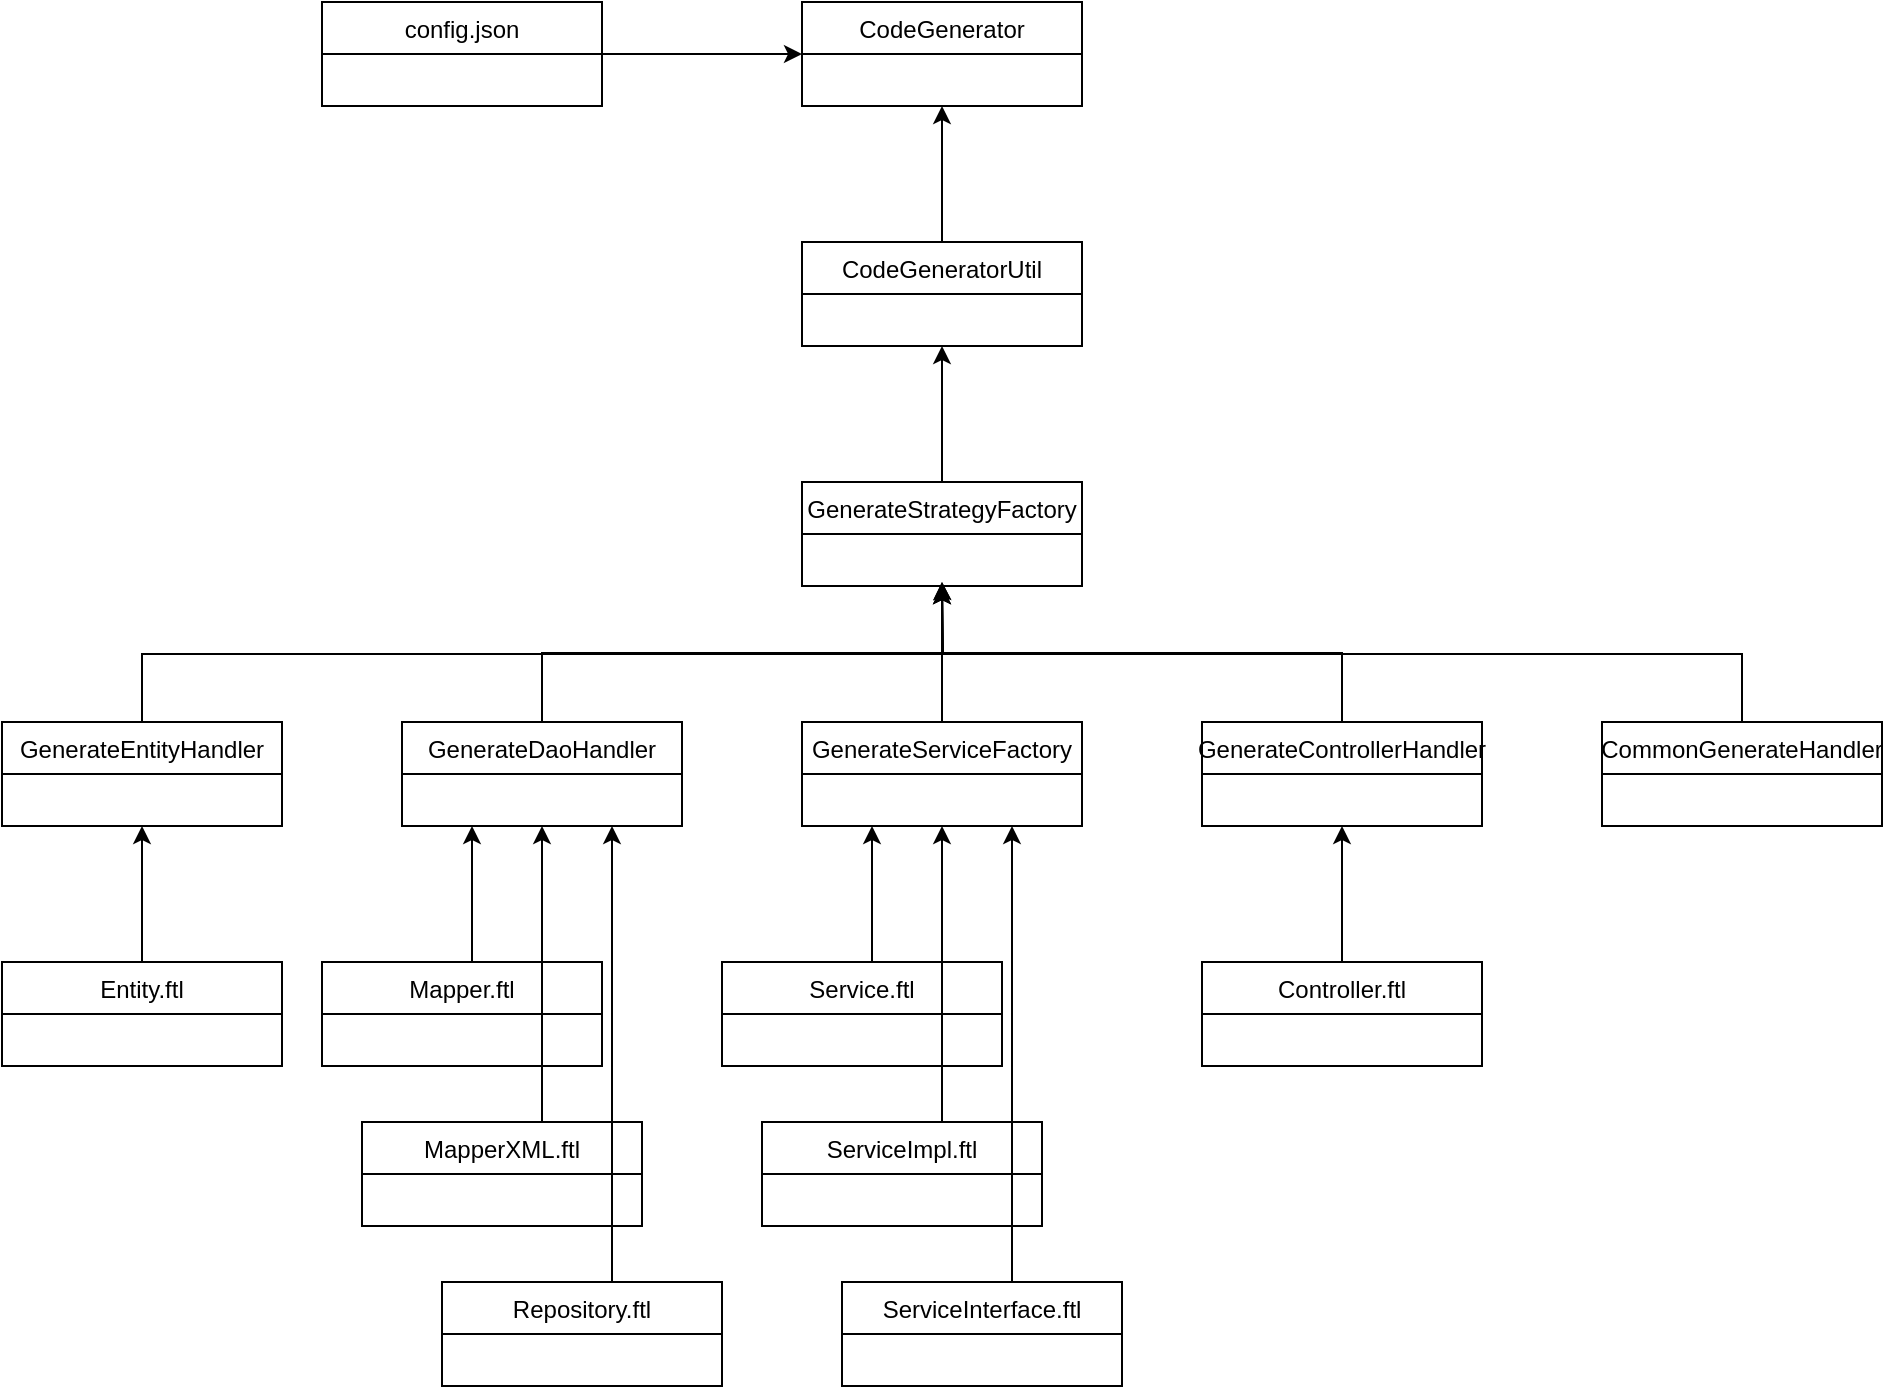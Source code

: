 <mxfile version="13.9.9" type="device"><diagram id="C5RBs43oDa-KdzZeNtuy" name="Page-1"><mxGraphModel dx="2173" dy="680" grid="1" gridSize="10" guides="1" tooltips="1" connect="1" arrows="1" fold="1" page="1" pageScale="1" pageWidth="1227" pageHeight="1669" math="0" shadow="0"><root><mxCell id="WIyWlLk6GJQsqaUBKTNV-0"/><mxCell id="WIyWlLk6GJQsqaUBKTNV-1" parent="WIyWlLk6GJQsqaUBKTNV-0"/><mxCell id="0LRG5D97LS1QgIjCgfn6-11" style="edgeStyle=orthogonalEdgeStyle;rounded=0;orthogonalLoop=1;jettySize=auto;html=1;exitX=1;exitY=0.5;exitDx=0;exitDy=0;entryX=0;entryY=0.5;entryDx=0;entryDy=0;" edge="1" parent="WIyWlLk6GJQsqaUBKTNV-1" source="0LRG5D97LS1QgIjCgfn6-5" target="0LRG5D97LS1QgIjCgfn6-9"><mxGeometry relative="1" as="geometry"/></mxCell><mxCell id="0LRG5D97LS1QgIjCgfn6-5" value="config.json" style="swimlane;fontStyle=0;childLayout=stackLayout;horizontal=1;startSize=26;fillColor=none;horizontalStack=0;resizeParent=1;resizeParentMax=0;resizeLast=0;collapsible=1;marginBottom=0;" vertex="1" parent="WIyWlLk6GJQsqaUBKTNV-1"><mxGeometry x="120" y="160" width="140" height="52" as="geometry"/></mxCell><mxCell id="0LRG5D97LS1QgIjCgfn6-9" value="CodeGenerator" style="swimlane;fontStyle=0;childLayout=stackLayout;horizontal=1;startSize=26;fillColor=none;horizontalStack=0;resizeParent=1;resizeParentMax=0;resizeLast=0;collapsible=1;marginBottom=0;" vertex="1" parent="WIyWlLk6GJQsqaUBKTNV-1"><mxGeometry x="360" y="160" width="140" height="52" as="geometry"/></mxCell><mxCell id="0LRG5D97LS1QgIjCgfn6-47" style="edgeStyle=orthogonalEdgeStyle;rounded=0;orthogonalLoop=1;jettySize=auto;html=1;exitX=0.5;exitY=0;exitDx=0;exitDy=0;entryX=0.5;entryY=1;entryDx=0;entryDy=0;" edge="1" parent="WIyWlLk6GJQsqaUBKTNV-1" source="0LRG5D97LS1QgIjCgfn6-12" target="0LRG5D97LS1QgIjCgfn6-9"><mxGeometry relative="1" as="geometry"/></mxCell><mxCell id="0LRG5D97LS1QgIjCgfn6-12" value="CodeGeneratorUtil" style="swimlane;fontStyle=0;childLayout=stackLayout;horizontal=1;startSize=26;fillColor=none;horizontalStack=0;resizeParent=1;resizeParentMax=0;resizeLast=0;collapsible=1;marginBottom=0;" vertex="1" parent="WIyWlLk6GJQsqaUBKTNV-1"><mxGeometry x="360" y="280" width="140" height="52" as="geometry"/></mxCell><mxCell id="0LRG5D97LS1QgIjCgfn6-46" style="edgeStyle=orthogonalEdgeStyle;rounded=0;orthogonalLoop=1;jettySize=auto;html=1;exitX=0.5;exitY=0;exitDx=0;exitDy=0;entryX=0.5;entryY=1;entryDx=0;entryDy=0;" edge="1" parent="WIyWlLk6GJQsqaUBKTNV-1" source="0LRG5D97LS1QgIjCgfn6-13" target="0LRG5D97LS1QgIjCgfn6-12"><mxGeometry relative="1" as="geometry"/></mxCell><mxCell id="0LRG5D97LS1QgIjCgfn6-13" value="GenerateStrategyFactory" style="swimlane;fontStyle=0;childLayout=stackLayout;horizontal=1;startSize=26;fillColor=none;horizontalStack=0;resizeParent=1;resizeParentMax=0;resizeLast=0;collapsible=1;marginBottom=0;" vertex="1" parent="WIyWlLk6GJQsqaUBKTNV-1"><mxGeometry x="360" y="400" width="140" height="52" as="geometry"/></mxCell><mxCell id="0LRG5D97LS1QgIjCgfn6-41" style="edgeStyle=orthogonalEdgeStyle;rounded=0;orthogonalLoop=1;jettySize=auto;html=1;exitX=0.5;exitY=0;exitDx=0;exitDy=0;entryX=0.5;entryY=1;entryDx=0;entryDy=0;" edge="1" parent="WIyWlLk6GJQsqaUBKTNV-1" source="0LRG5D97LS1QgIjCgfn6-14" target="0LRG5D97LS1QgIjCgfn6-13"><mxGeometry relative="1" as="geometry"/></mxCell><mxCell id="0LRG5D97LS1QgIjCgfn6-14" value="GenerateEntityHandler" style="swimlane;fontStyle=0;childLayout=stackLayout;horizontal=1;startSize=26;fillColor=none;horizontalStack=0;resizeParent=1;resizeParentMax=0;resizeLast=0;collapsible=1;marginBottom=0;" vertex="1" parent="WIyWlLk6GJQsqaUBKTNV-1"><mxGeometry x="-40" y="520" width="140" height="52" as="geometry"/></mxCell><mxCell id="0LRG5D97LS1QgIjCgfn6-42" style="edgeStyle=orthogonalEdgeStyle;rounded=0;orthogonalLoop=1;jettySize=auto;html=1;exitX=0.5;exitY=0;exitDx=0;exitDy=0;" edge="1" parent="WIyWlLk6GJQsqaUBKTNV-1" source="0LRG5D97LS1QgIjCgfn6-15"><mxGeometry relative="1" as="geometry"><mxPoint x="430" y="450" as="targetPoint"/></mxGeometry></mxCell><mxCell id="0LRG5D97LS1QgIjCgfn6-15" value="GenerateDaoHandler" style="swimlane;fontStyle=0;childLayout=stackLayout;horizontal=1;startSize=26;fillColor=none;horizontalStack=0;resizeParent=1;resizeParentMax=0;resizeLast=0;collapsible=1;marginBottom=0;" vertex="1" parent="WIyWlLk6GJQsqaUBKTNV-1"><mxGeometry x="160" y="520" width="140" height="52" as="geometry"/></mxCell><mxCell id="0LRG5D97LS1QgIjCgfn6-43" style="edgeStyle=orthogonalEdgeStyle;rounded=0;orthogonalLoop=1;jettySize=auto;html=1;exitX=0.5;exitY=0;exitDx=0;exitDy=0;entryX=0.5;entryY=1;entryDx=0;entryDy=0;" edge="1" parent="WIyWlLk6GJQsqaUBKTNV-1" source="0LRG5D97LS1QgIjCgfn6-16" target="0LRG5D97LS1QgIjCgfn6-13"><mxGeometry relative="1" as="geometry"/></mxCell><mxCell id="0LRG5D97LS1QgIjCgfn6-16" value="GenerateServiceFactory" style="swimlane;fontStyle=0;childLayout=stackLayout;horizontal=1;startSize=26;fillColor=none;horizontalStack=0;resizeParent=1;resizeParentMax=0;resizeLast=0;collapsible=1;marginBottom=0;" vertex="1" parent="WIyWlLk6GJQsqaUBKTNV-1"><mxGeometry x="360" y="520" width="140" height="52" as="geometry"/></mxCell><mxCell id="0LRG5D97LS1QgIjCgfn6-44" style="edgeStyle=orthogonalEdgeStyle;rounded=0;orthogonalLoop=1;jettySize=auto;html=1;exitX=0.5;exitY=0;exitDx=0;exitDy=0;" edge="1" parent="WIyWlLk6GJQsqaUBKTNV-1" source="0LRG5D97LS1QgIjCgfn6-17"><mxGeometry relative="1" as="geometry"><mxPoint x="430" y="450" as="targetPoint"/></mxGeometry></mxCell><mxCell id="0LRG5D97LS1QgIjCgfn6-17" value="GenerateControllerHandler" style="swimlane;fontStyle=0;childLayout=stackLayout;horizontal=1;startSize=26;fillColor=none;horizontalStack=0;resizeParent=1;resizeParentMax=0;resizeLast=0;collapsible=1;marginBottom=0;" vertex="1" parent="WIyWlLk6GJQsqaUBKTNV-1"><mxGeometry x="560" y="520" width="140" height="52" as="geometry"/></mxCell><mxCell id="0LRG5D97LS1QgIjCgfn6-45" style="edgeStyle=orthogonalEdgeStyle;rounded=0;orthogonalLoop=1;jettySize=auto;html=1;exitX=0.5;exitY=0;exitDx=0;exitDy=0;entryX=0.5;entryY=1;entryDx=0;entryDy=0;" edge="1" parent="WIyWlLk6GJQsqaUBKTNV-1" source="0LRG5D97LS1QgIjCgfn6-18" target="0LRG5D97LS1QgIjCgfn6-13"><mxGeometry relative="1" as="geometry"/></mxCell><mxCell id="0LRG5D97LS1QgIjCgfn6-18" value="CommonGenerateHandler" style="swimlane;fontStyle=0;childLayout=stackLayout;horizontal=1;startSize=26;fillColor=none;horizontalStack=0;resizeParent=1;resizeParentMax=0;resizeLast=0;collapsible=1;marginBottom=0;" vertex="1" parent="WIyWlLk6GJQsqaUBKTNV-1"><mxGeometry x="760" y="520" width="140" height="52" as="geometry"/></mxCell><mxCell id="0LRG5D97LS1QgIjCgfn6-30" style="edgeStyle=orthogonalEdgeStyle;rounded=0;orthogonalLoop=1;jettySize=auto;html=1;exitX=0.5;exitY=0;exitDx=0;exitDy=0;entryX=0.5;entryY=1;entryDx=0;entryDy=0;" edge="1" parent="WIyWlLk6GJQsqaUBKTNV-1" source="0LRG5D97LS1QgIjCgfn6-20" target="0LRG5D97LS1QgIjCgfn6-14"><mxGeometry relative="1" as="geometry"/></mxCell><mxCell id="0LRG5D97LS1QgIjCgfn6-20" value="Entity.ftl" style="swimlane;fontStyle=0;childLayout=stackLayout;horizontal=1;startSize=26;fillColor=none;horizontalStack=0;resizeParent=1;resizeParentMax=0;resizeLast=0;collapsible=1;marginBottom=0;" vertex="1" parent="WIyWlLk6GJQsqaUBKTNV-1"><mxGeometry x="-40" y="640" width="140" height="52" as="geometry"/></mxCell><mxCell id="0LRG5D97LS1QgIjCgfn6-35" style="edgeStyle=orthogonalEdgeStyle;rounded=0;orthogonalLoop=1;jettySize=auto;html=1;exitX=0.5;exitY=0;exitDx=0;exitDy=0;entryX=0.25;entryY=1;entryDx=0;entryDy=0;" edge="1" parent="WIyWlLk6GJQsqaUBKTNV-1" source="0LRG5D97LS1QgIjCgfn6-21" target="0LRG5D97LS1QgIjCgfn6-15"><mxGeometry relative="1" as="geometry"><Array as="points"><mxPoint x="195" y="640"/></Array></mxGeometry></mxCell><mxCell id="0LRG5D97LS1QgIjCgfn6-21" value="Mapper.ftl" style="swimlane;fontStyle=0;childLayout=stackLayout;horizontal=1;startSize=26;fillColor=none;horizontalStack=0;resizeParent=1;resizeParentMax=0;resizeLast=0;collapsible=1;marginBottom=0;" vertex="1" parent="WIyWlLk6GJQsqaUBKTNV-1"><mxGeometry x="120" y="640" width="140" height="52" as="geometry"/></mxCell><mxCell id="0LRG5D97LS1QgIjCgfn6-37" style="edgeStyle=orthogonalEdgeStyle;rounded=0;orthogonalLoop=1;jettySize=auto;html=1;exitX=0.5;exitY=0;exitDx=0;exitDy=0;entryX=0.25;entryY=1;entryDx=0;entryDy=0;" edge="1" parent="WIyWlLk6GJQsqaUBKTNV-1" source="0LRG5D97LS1QgIjCgfn6-22" target="0LRG5D97LS1QgIjCgfn6-16"><mxGeometry relative="1" as="geometry"><Array as="points"><mxPoint x="395" y="640"/></Array></mxGeometry></mxCell><mxCell id="0LRG5D97LS1QgIjCgfn6-22" value="Service.ftl" style="swimlane;fontStyle=0;childLayout=stackLayout;horizontal=1;startSize=26;fillColor=none;horizontalStack=0;resizeParent=1;resizeParentMax=0;resizeLast=0;collapsible=1;marginBottom=0;" vertex="1" parent="WIyWlLk6GJQsqaUBKTNV-1"><mxGeometry x="320" y="640" width="140" height="52" as="geometry"/></mxCell><mxCell id="0LRG5D97LS1QgIjCgfn6-40" style="edgeStyle=orthogonalEdgeStyle;rounded=0;orthogonalLoop=1;jettySize=auto;html=1;exitX=0.5;exitY=0;exitDx=0;exitDy=0;entryX=0.5;entryY=1;entryDx=0;entryDy=0;" edge="1" parent="WIyWlLk6GJQsqaUBKTNV-1" source="0LRG5D97LS1QgIjCgfn6-23" target="0LRG5D97LS1QgIjCgfn6-17"><mxGeometry relative="1" as="geometry"/></mxCell><mxCell id="0LRG5D97LS1QgIjCgfn6-23" value="Controller.ftl" style="swimlane;fontStyle=0;childLayout=stackLayout;horizontal=1;startSize=26;fillColor=none;horizontalStack=0;resizeParent=1;resizeParentMax=0;resizeLast=0;collapsible=1;marginBottom=0;" vertex="1" parent="WIyWlLk6GJQsqaUBKTNV-1"><mxGeometry x="560" y="640" width="140" height="52" as="geometry"/></mxCell><mxCell id="0LRG5D97LS1QgIjCgfn6-33" style="edgeStyle=orthogonalEdgeStyle;rounded=0;orthogonalLoop=1;jettySize=auto;html=1;exitX=0.5;exitY=0;exitDx=0;exitDy=0;entryX=0.5;entryY=1;entryDx=0;entryDy=0;" edge="1" parent="WIyWlLk6GJQsqaUBKTNV-1" source="0LRG5D97LS1QgIjCgfn6-25" target="0LRG5D97LS1QgIjCgfn6-15"><mxGeometry relative="1" as="geometry"><Array as="points"><mxPoint x="230" y="720"/></Array></mxGeometry></mxCell><mxCell id="0LRG5D97LS1QgIjCgfn6-25" value="MapperXML.ftl" style="swimlane;fontStyle=0;childLayout=stackLayout;horizontal=1;startSize=26;fillColor=none;horizontalStack=0;resizeParent=1;resizeParentMax=0;resizeLast=0;collapsible=1;marginBottom=0;" vertex="1" parent="WIyWlLk6GJQsqaUBKTNV-1"><mxGeometry x="140" y="720" width="140" height="52" as="geometry"/></mxCell><mxCell id="0LRG5D97LS1QgIjCgfn6-36" style="edgeStyle=orthogonalEdgeStyle;rounded=0;orthogonalLoop=1;jettySize=auto;html=1;exitX=0.5;exitY=0;exitDx=0;exitDy=0;entryX=0.75;entryY=1;entryDx=0;entryDy=0;" edge="1" parent="WIyWlLk6GJQsqaUBKTNV-1" source="0LRG5D97LS1QgIjCgfn6-26" target="0LRG5D97LS1QgIjCgfn6-15"><mxGeometry relative="1" as="geometry"><Array as="points"><mxPoint x="265" y="800"/></Array></mxGeometry></mxCell><mxCell id="0LRG5D97LS1QgIjCgfn6-26" value="Repository.ftl" style="swimlane;fontStyle=0;childLayout=stackLayout;horizontal=1;startSize=26;fillColor=none;horizontalStack=0;resizeParent=1;resizeParentMax=0;resizeLast=0;collapsible=1;marginBottom=0;" vertex="1" parent="WIyWlLk6GJQsqaUBKTNV-1"><mxGeometry x="180" y="800" width="140" height="52" as="geometry"/></mxCell><mxCell id="0LRG5D97LS1QgIjCgfn6-38" style="edgeStyle=orthogonalEdgeStyle;rounded=0;orthogonalLoop=1;jettySize=auto;html=1;exitX=0.5;exitY=0;exitDx=0;exitDy=0;entryX=0.5;entryY=1;entryDx=0;entryDy=0;" edge="1" parent="WIyWlLk6GJQsqaUBKTNV-1" source="0LRG5D97LS1QgIjCgfn6-28" target="0LRG5D97LS1QgIjCgfn6-16"><mxGeometry relative="1" as="geometry"><Array as="points"><mxPoint x="430" y="720"/></Array></mxGeometry></mxCell><mxCell id="0LRG5D97LS1QgIjCgfn6-28" value="ServiceImpl.ftl" style="swimlane;fontStyle=0;childLayout=stackLayout;horizontal=1;startSize=26;fillColor=none;horizontalStack=0;resizeParent=1;resizeParentMax=0;resizeLast=0;collapsible=1;marginBottom=0;" vertex="1" parent="WIyWlLk6GJQsqaUBKTNV-1"><mxGeometry x="340" y="720" width="140" height="52" as="geometry"/></mxCell><mxCell id="0LRG5D97LS1QgIjCgfn6-39" style="edgeStyle=orthogonalEdgeStyle;rounded=0;orthogonalLoop=1;jettySize=auto;html=1;exitX=0.5;exitY=0;exitDx=0;exitDy=0;entryX=0.75;entryY=1;entryDx=0;entryDy=0;" edge="1" parent="WIyWlLk6GJQsqaUBKTNV-1" source="0LRG5D97LS1QgIjCgfn6-29" target="0LRG5D97LS1QgIjCgfn6-16"><mxGeometry relative="1" as="geometry"><Array as="points"><mxPoint x="465" y="800"/></Array></mxGeometry></mxCell><mxCell id="0LRG5D97LS1QgIjCgfn6-29" value="ServiceInterface.ftl" style="swimlane;fontStyle=0;childLayout=stackLayout;horizontal=1;startSize=26;fillColor=none;horizontalStack=0;resizeParent=1;resizeParentMax=0;resizeLast=0;collapsible=1;marginBottom=0;" vertex="1" parent="WIyWlLk6GJQsqaUBKTNV-1"><mxGeometry x="380" y="800" width="140" height="52" as="geometry"/></mxCell></root></mxGraphModel></diagram></mxfile>